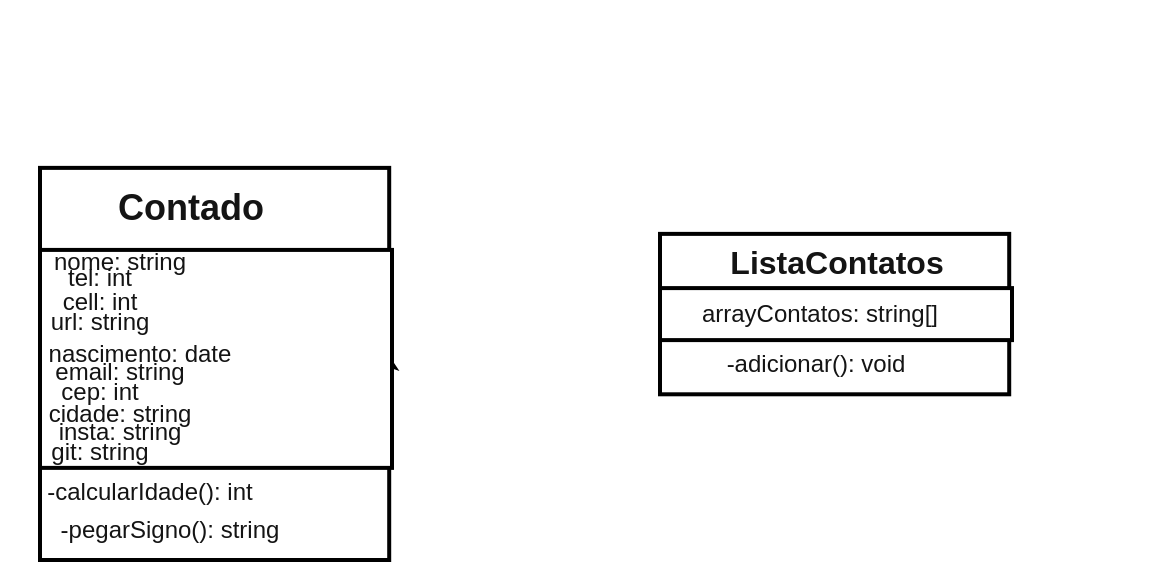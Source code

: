<mxfile>
    <diagram id="D1BOBWHj6Sz0jNLxJeXA" name="Página-1">
        <mxGraphModel dx="878" dy="1448" grid="1" gridSize="10" guides="1" tooltips="1" connect="1" arrows="1" fold="1" page="1" pageScale="1" pageWidth="827" pageHeight="1169" background="#ffffff" math="0" shadow="0">
            <root>
                <mxCell id="0"/>
                <mxCell id="1" parent="0"/>
                <mxCell id="2" value="" style="group" vertex="1" connectable="0" parent="1">
                    <mxGeometry x="40.0" y="-60" width="252" height="280" as="geometry"/>
                </mxCell>
                <mxCell id="4" style="edgeStyle=none;html=1;exitX=1;exitY=0.5;exitDx=0;exitDy=0;" edge="1" parent="2" source="5">
                    <mxGeometry relative="1" as="geometry">
                        <mxPoint x="173.94" y="176.97" as="targetPoint"/>
                    </mxGeometry>
                </mxCell>
                <mxCell id="5" value="" style="rounded=0;whiteSpace=wrap;html=1;fillColor=#FFFFFF;fontColor=#ffffff;strokeColor=#000000;strokeWidth=2;container=0;" vertex="1" parent="2">
                    <mxGeometry y="83.94" width="174.6" height="196.06" as="geometry"/>
                </mxCell>
                <mxCell id="6" value="" style="rounded=0;whiteSpace=wrap;html=1;fillColor=#FFFFFF;fontColor=#ffffff;strokeColor=#000000;strokeWidth=2;container=0;" vertex="1" parent="2">
                    <mxGeometry y="124.96" width="176" height="108.98" as="geometry"/>
                </mxCell>
                <mxCell id="8" value="Contado" style="text;strokeColor=none;fillColor=none;html=1;fontSize=18;fontStyle=1;verticalAlign=middle;align=center;fontColor=#141414;container=0;" vertex="1" parent="2">
                    <mxGeometry x="20" y="83.94" width="110" height="41.025" as="geometry"/>
                </mxCell>
                <mxCell id="10" value="nome: string" style="text;html=1;strokeColor=none;fillColor=none;align=center;verticalAlign=middle;whiteSpace=wrap;rounded=0;fontSize=12;fontColor=#141414;container=0;" vertex="1" parent="2">
                    <mxGeometry x="-10" y="110.002" width="100" height="41.025" as="geometry"/>
                </mxCell>
                <mxCell id="11" value="tel: int" style="text;html=1;strokeColor=none;fillColor=none;align=center;verticalAlign=middle;whiteSpace=wrap;rounded=0;fontSize=12;fontColor=#141414;" vertex="1" parent="2">
                    <mxGeometry x="-20" y="127.82" width="100" height="23.206" as="geometry"/>
                </mxCell>
                <mxCell id="12" value="cell: int" style="text;html=1;strokeColor=none;fillColor=none;align=center;verticalAlign=middle;whiteSpace=wrap;rounded=0;fontSize=12;fontColor=#141414;" vertex="1" parent="2">
                    <mxGeometry x="-20" y="129.996" width="100" height="41.025" as="geometry"/>
                </mxCell>
                <mxCell id="13" value="url: string" style="text;html=1;strokeColor=none;fillColor=none;align=center;verticalAlign=middle;whiteSpace=wrap;rounded=0;fontSize=12;fontColor=#141414;" vertex="1" parent="2">
                    <mxGeometry x="-20" y="139.996" width="100" height="41.025" as="geometry"/>
                </mxCell>
                <mxCell id="14" value="nascimento: date" style="text;html=1;strokeColor=none;fillColor=none;align=center;verticalAlign=middle;whiteSpace=wrap;rounded=0;fontSize=12;fontColor=#141414;container=0;" vertex="1" parent="2">
                    <mxGeometry y="161.97" width="100" height="30" as="geometry"/>
                </mxCell>
                <mxCell id="15" value="email: string" style="text;html=1;strokeColor=none;fillColor=none;align=center;verticalAlign=middle;whiteSpace=wrap;rounded=0;fontSize=12;fontColor=#141414;container=0;" vertex="1" parent="2">
                    <mxGeometry x="-10" y="171.02" width="100" height="30" as="geometry"/>
                </mxCell>
                <mxCell id="16" value="cep: int" style="text;html=1;strokeColor=none;fillColor=none;align=center;verticalAlign=middle;whiteSpace=wrap;rounded=0;fontSize=12;fontColor=#141414;" vertex="1" parent="2">
                    <mxGeometry x="-20" y="181.02" width="100" height="30" as="geometry"/>
                </mxCell>
                <mxCell id="17" value="cidade: string" style="text;html=1;strokeColor=none;fillColor=none;align=center;verticalAlign=middle;whiteSpace=wrap;rounded=0;fontSize=12;fontColor=#141414;container=0;" vertex="1" parent="2">
                    <mxGeometry x="-10" y="191.97" width="100" height="30" as="geometry"/>
                </mxCell>
                <mxCell id="18" value="insta: string" style="text;html=1;strokeColor=none;fillColor=none;align=center;verticalAlign=middle;whiteSpace=wrap;rounded=0;fontSize=12;fontColor=#141414;container=0;" vertex="1" parent="2">
                    <mxGeometry x="-10" y="201.02" width="100" height="30" as="geometry"/>
                </mxCell>
                <mxCell id="19" value="git: string" style="text;html=1;strokeColor=none;fillColor=none;align=center;verticalAlign=middle;whiteSpace=wrap;rounded=0;fontSize=12;fontColor=#141414;" vertex="1" parent="2">
                    <mxGeometry x="-20" y="211.02" width="100" height="30" as="geometry"/>
                </mxCell>
                <mxCell id="21" value="-calcularIdade(): int" style="text;html=1;strokeColor=none;fillColor=none;align=center;verticalAlign=middle;whiteSpace=wrap;rounded=0;fontSize=12;fontColor=#141414;" vertex="1" parent="2">
                    <mxGeometry x="-10" y="231.02" width="130" height="30" as="geometry"/>
                </mxCell>
                <mxCell id="22" value="-pegarSigno(): string" style="text;html=1;strokeColor=none;fillColor=none;align=center;verticalAlign=middle;whiteSpace=wrap;rounded=0;fontSize=12;fontColor=#141414;" vertex="1" parent="2">
                    <mxGeometry y="250" width="130" height="30" as="geometry"/>
                </mxCell>
                <mxCell id="23" value="" style="group;fontSize=12;fontColor=#141414;" vertex="1" connectable="0" parent="1">
                    <mxGeometry x="350.0" y="-27" width="252" height="248.09" as="geometry"/>
                </mxCell>
                <mxCell id="24" value="" style="group;fontSize=12;fontColor=#141414;" vertex="1" connectable="0" parent="23">
                    <mxGeometry y="83.94" width="176" height="80.21" as="geometry"/>
                </mxCell>
                <mxCell id="25" style="edgeStyle=none;html=1;exitX=1;exitY=0.5;exitDx=0;exitDy=0;fontSize=12;fontColor=#141414;" edge="1" parent="24" source="26">
                    <mxGeometry relative="1" as="geometry">
                        <mxPoint x="173.94" y="40.105" as="targetPoint"/>
                    </mxGeometry>
                </mxCell>
                <mxCell id="26" value="" style="rounded=0;whiteSpace=wrap;html=1;fillColor=#FFFFFF;fontColor=#ffffff;strokeColor=#000000;strokeWidth=2;container=0;fontSize=12;" vertex="1" parent="24">
                    <mxGeometry width="174.603" height="80.21" as="geometry"/>
                </mxCell>
                <mxCell id="27" value="" style="rounded=0;whiteSpace=wrap;html=1;fillColor=#FFFFFF;fontColor=#ffffff;strokeColor=#000000;strokeWidth=2;container=0;fontSize=12;" vertex="1" parent="24">
                    <mxGeometry y="27.11" width="176.0" height="26" as="geometry"/>
                </mxCell>
                <mxCell id="28" value="ListaContatos" style="text;strokeColor=none;fillColor=none;html=1;fontSize=16;fontStyle=1;verticalAlign=middle;align=center;fontColor=#141414;container=0;" vertex="1" parent="24">
                    <mxGeometry x="33" y="-6.94" width="110" height="41.025" as="geometry"/>
                </mxCell>
                <mxCell id="30" value="arrayContatos: string[]" style="text;html=1;strokeColor=none;fillColor=none;align=center;verticalAlign=middle;whiteSpace=wrap;rounded=0;fontSize=12;fontColor=#141414;container=0;" vertex="1" parent="24">
                    <mxGeometry y="19.59" width="160" height="41.02" as="geometry"/>
                </mxCell>
                <mxCell id="31" value="-adicionar(): void" style="text;html=1;strokeColor=none;fillColor=none;align=center;verticalAlign=middle;whiteSpace=wrap;rounded=0;fontSize=12;fontColor=#141414;" vertex="1" parent="24">
                    <mxGeometry x="13" y="50.21" width="130" height="30" as="geometry"/>
                </mxCell>
            </root>
        </mxGraphModel>
    </diagram>
</mxfile>